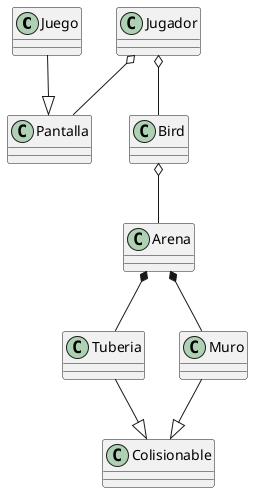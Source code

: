 @startuml

class Juego
class Pantalla
class Jugador
class Bird
class Tuberia
class Muro
class Colisionable

Juego --|> Pantalla
Jugador o-- Pantalla

Bird o-- Arena

Jugador o-- Bird

Arena *-- Muro
Arena *-- Tuberia

Tuberia --|> Colisionable
Muro --|> Colisionable

@enduml